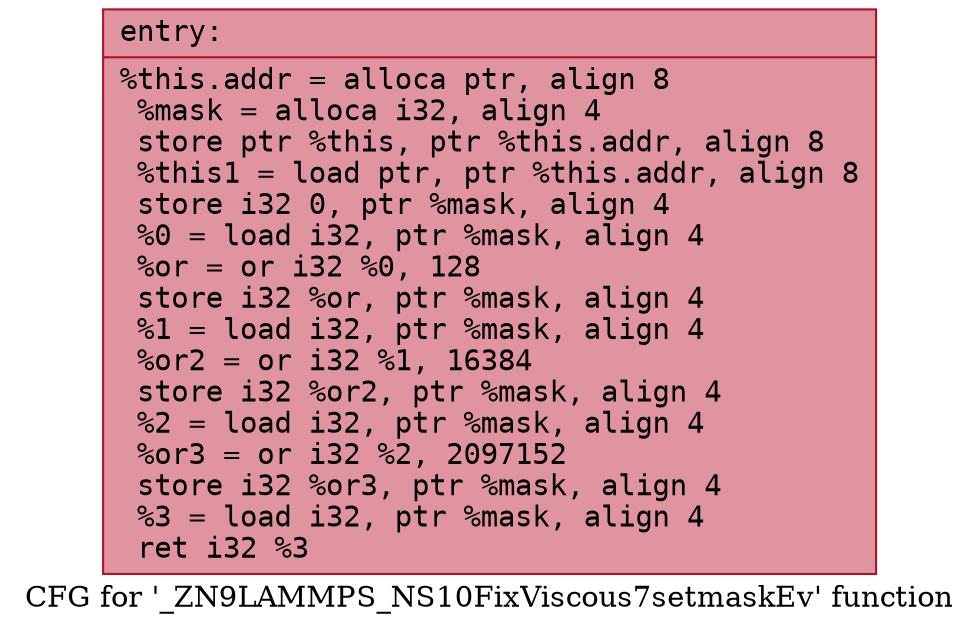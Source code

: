 digraph "CFG for '_ZN9LAMMPS_NS10FixViscous7setmaskEv' function" {
	label="CFG for '_ZN9LAMMPS_NS10FixViscous7setmaskEv' function";

	Node0x55bc978932d0 [shape=record,color="#b70d28ff", style=filled, fillcolor="#b70d2870" fontname="Courier",label="{entry:\l|  %this.addr = alloca ptr, align 8\l  %mask = alloca i32, align 4\l  store ptr %this, ptr %this.addr, align 8\l  %this1 = load ptr, ptr %this.addr, align 8\l  store i32 0, ptr %mask, align 4\l  %0 = load i32, ptr %mask, align 4\l  %or = or i32 %0, 128\l  store i32 %or, ptr %mask, align 4\l  %1 = load i32, ptr %mask, align 4\l  %or2 = or i32 %1, 16384\l  store i32 %or2, ptr %mask, align 4\l  %2 = load i32, ptr %mask, align 4\l  %or3 = or i32 %2, 2097152\l  store i32 %or3, ptr %mask, align 4\l  %3 = load i32, ptr %mask, align 4\l  ret i32 %3\l}"];
}
